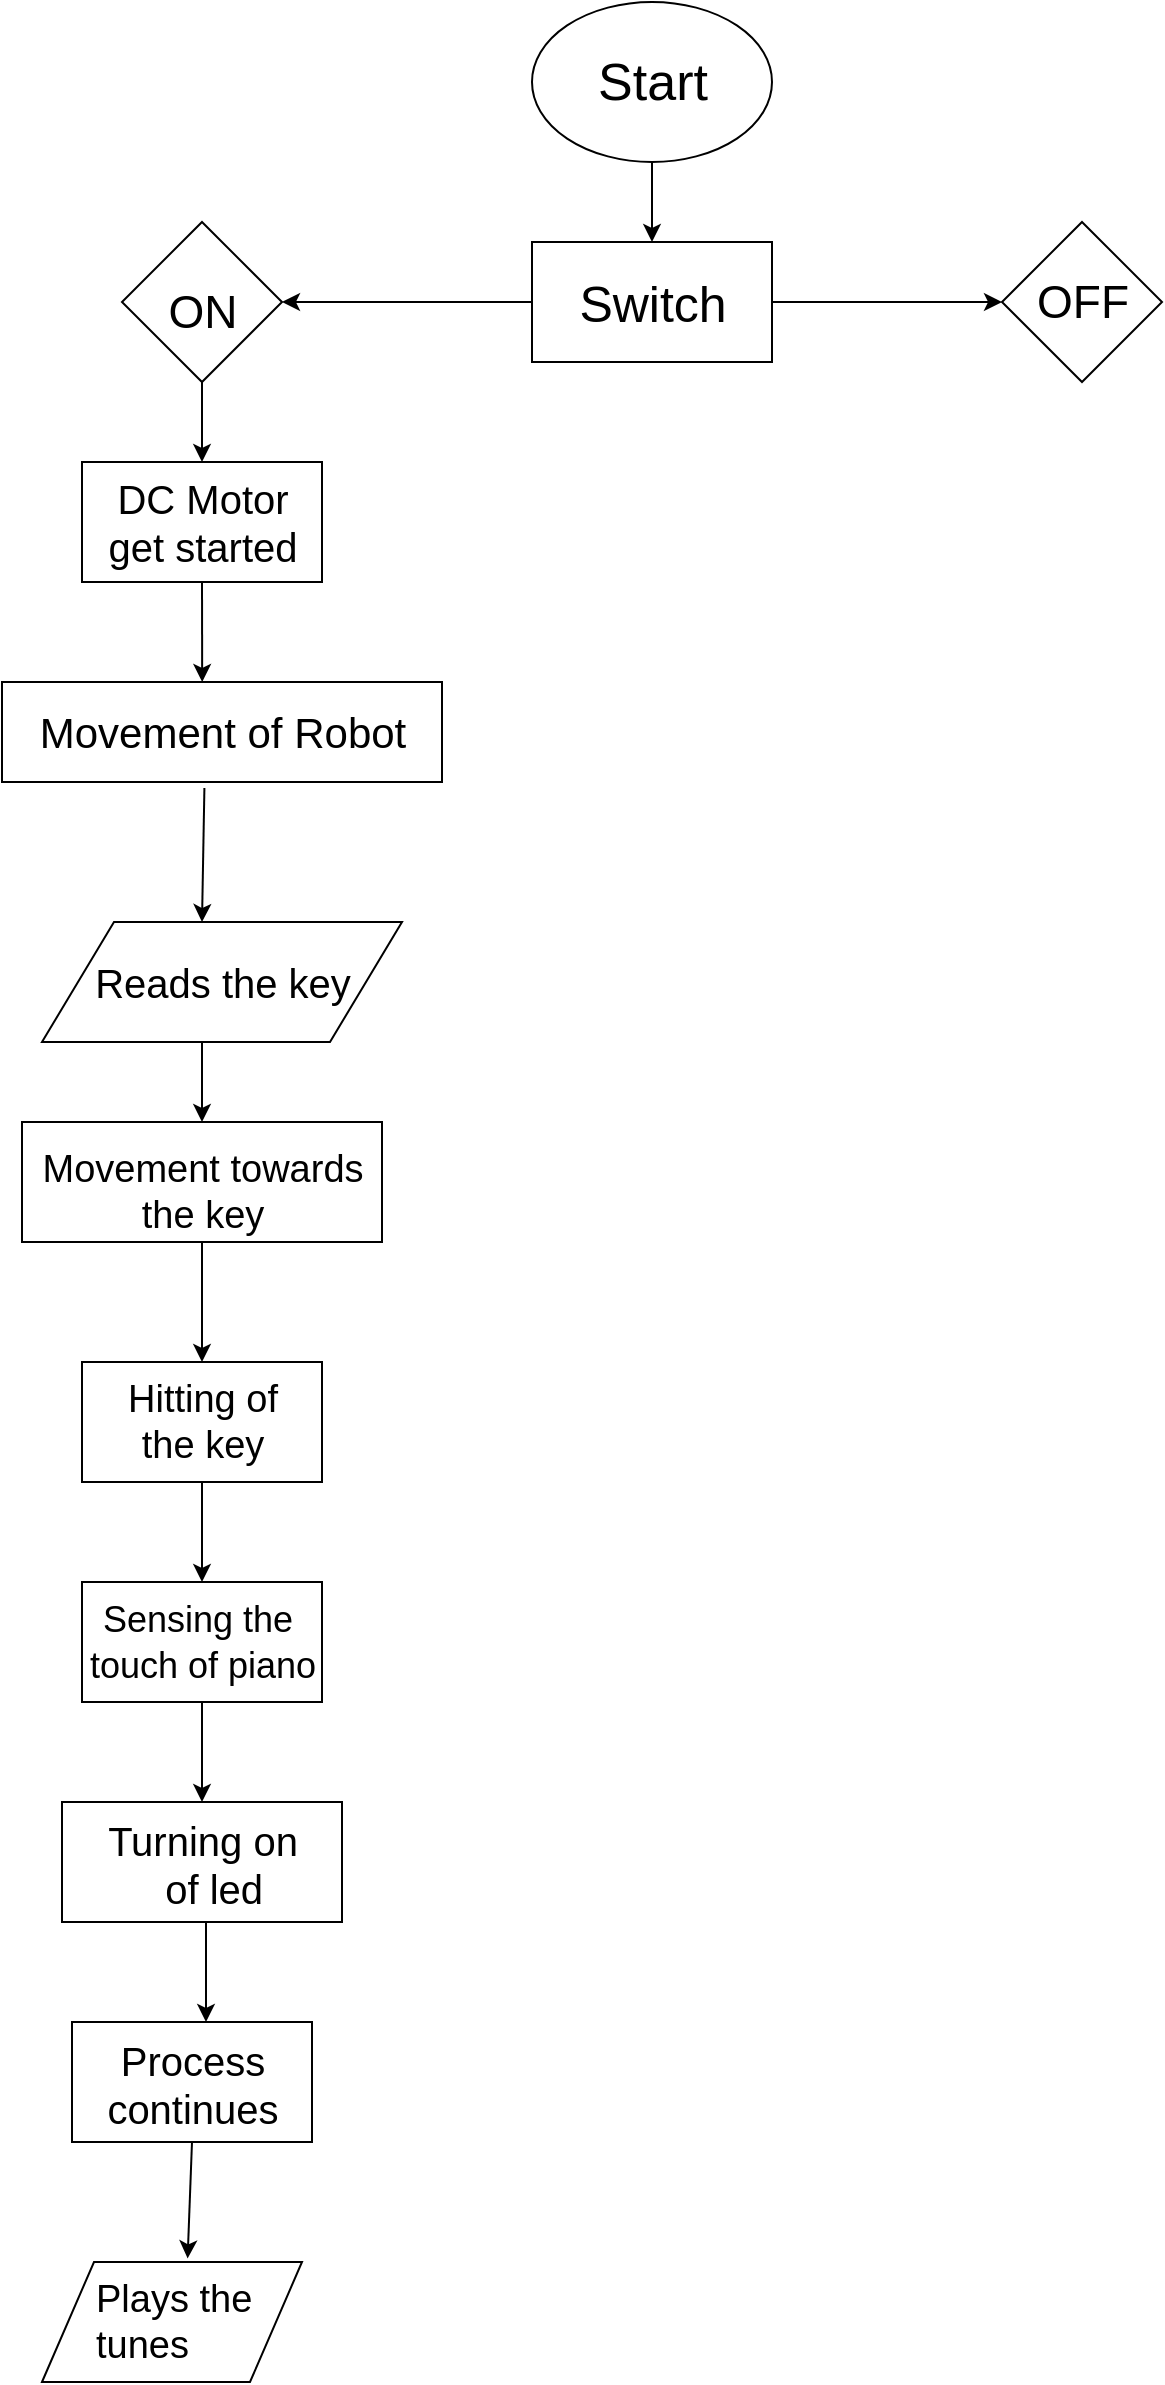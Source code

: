<mxfile version="10.4.1" type="github"><diagram id="y8ejBSxEkf52JbwrrVkS" name="Page-1"><mxGraphModel dx="1010" dy="582" grid="1" gridSize="10" guides="1" tooltips="1" connect="1" arrows="1" fold="1" page="1" pageScale="1" pageWidth="850" pageHeight="1100" math="0" shadow="0"><root><mxCell id="0"/><mxCell id="1" parent="0"/><mxCell id="0h2Qf5Q1If0Q9QpODbcT-43" value="" style="shape=parallelogram;perimeter=parallelogramPerimeter;whiteSpace=wrap;html=1;fontFamily=Helvetica;fontSize=19;align=center;shadow=0;" vertex="1" parent="1"><mxGeometry x="120" y="480" width="180" height="60" as="geometry"/></mxCell><mxCell id="0h2Qf5Q1If0Q9QpODbcT-5" style="edgeStyle=orthogonalEdgeStyle;rounded=0;orthogonalLoop=1;jettySize=auto;html=1;exitX=0.5;exitY=1;exitDx=0;exitDy=0;fontFamily=Helvetica;fontSize=26;" edge="1" parent="1" source="0h2Qf5Q1If0Q9QpODbcT-1"><mxGeometry relative="1" as="geometry"><mxPoint x="425" y="140" as="targetPoint"/></mxGeometry></mxCell><mxCell id="0h2Qf5Q1If0Q9QpODbcT-1" value="" style="ellipse;whiteSpace=wrap;html=1;fontStyle=1;fontFamily=Helvetica;align=center;" vertex="1" parent="1"><mxGeometry x="365" y="20" width="120" height="80" as="geometry"/></mxCell><mxCell id="0h2Qf5Q1If0Q9QpODbcT-4" value="Start" style="text;html=1;resizable=0;autosize=1;align=center;verticalAlign=middle;points=[];fillColor=none;strokeColor=none;rounded=0;fontFamily=Helvetica;fontSize=26;" vertex="1" parent="1"><mxGeometry x="405" y="50" width="40" height="20" as="geometry"/></mxCell><mxCell id="0h2Qf5Q1If0Q9QpODbcT-8" style="rounded=0;orthogonalLoop=1;jettySize=auto;html=1;exitX=0;exitY=0.5;exitDx=0;exitDy=0;fontFamily=Helvetica;fontSize=25;" edge="1" parent="1" source="0h2Qf5Q1If0Q9QpODbcT-6"><mxGeometry relative="1" as="geometry"><mxPoint x="240" y="170" as="targetPoint"/></mxGeometry></mxCell><mxCell id="0h2Qf5Q1If0Q9QpODbcT-9" style="edgeStyle=none;rounded=0;orthogonalLoop=1;jettySize=auto;html=1;exitX=1;exitY=0.5;exitDx=0;exitDy=0;fontFamily=Helvetica;fontSize=25;" edge="1" parent="1" source="0h2Qf5Q1If0Q9QpODbcT-6"><mxGeometry relative="1" as="geometry"><mxPoint x="600" y="170" as="targetPoint"/></mxGeometry></mxCell><mxCell id="0h2Qf5Q1If0Q9QpODbcT-6" value="" style="rounded=0;whiteSpace=wrap;html=1;fontFamily=Helvetica;fontSize=26;align=center;" vertex="1" parent="1"><mxGeometry x="365" y="140" width="120" height="60" as="geometry"/></mxCell><mxCell id="0h2Qf5Q1If0Q9QpODbcT-7" value="Switch" style="text;html=1;resizable=0;autosize=1;align=center;verticalAlign=middle;points=[];fillColor=none;strokeColor=none;rounded=0;fontFamily=Helvetica;fontSize=25;" vertex="1" parent="1"><mxGeometry x="380" y="150" width="90" height="40" as="geometry"/></mxCell><mxCell id="0h2Qf5Q1If0Q9QpODbcT-17" style="edgeStyle=none;rounded=0;orthogonalLoop=1;jettySize=auto;html=1;exitX=0.5;exitY=1;exitDx=0;exitDy=0;fontFamily=Helvetica;fontSize=23;" edge="1" parent="1" source="0h2Qf5Q1If0Q9QpODbcT-10"><mxGeometry relative="1" as="geometry"><mxPoint x="200" y="250" as="targetPoint"/></mxGeometry></mxCell><mxCell id="0h2Qf5Q1If0Q9QpODbcT-10" value="" style="rhombus;whiteSpace=wrap;html=1;fontFamily=Helvetica;fontSize=25;align=center;" vertex="1" parent="1"><mxGeometry x="160" y="130" width="80" height="80" as="geometry"/></mxCell><mxCell id="0h2Qf5Q1If0Q9QpODbcT-11" value="" style="rhombus;whiteSpace=wrap;html=1;fontFamily=Helvetica;fontSize=25;align=center;" vertex="1" parent="1"><mxGeometry x="600" y="130" width="80" height="80" as="geometry"/></mxCell><mxCell id="0h2Qf5Q1If0Q9QpODbcT-14" value="OFF" style="text;html=1;resizable=0;autosize=1;align=center;verticalAlign=middle;points=[];fillColor=none;strokeColor=none;rounded=0;fontFamily=Helvetica;fontSize=23;" vertex="1" parent="1"><mxGeometry x="605" y="150" width="70" height="40" as="geometry"/></mxCell><mxCell id="0h2Qf5Q1If0Q9QpODbcT-16" value="ON" style="text;html=1;resizable=0;autosize=1;align=center;verticalAlign=middle;points=[];fillColor=none;strokeColor=none;rounded=0;fontFamily=Helvetica;fontSize=23;" vertex="1" parent="1"><mxGeometry x="175" y="160" width="50" height="30" as="geometry"/></mxCell><mxCell id="0h2Qf5Q1If0Q9QpODbcT-18" value="" style="rounded=0;whiteSpace=wrap;html=1;fontFamily=Helvetica;fontSize=18;align=center;" vertex="1" parent="1"><mxGeometry x="100" y="360" width="220" height="50" as="geometry"/></mxCell><mxCell id="0h2Qf5Q1If0Q9QpODbcT-21" style="edgeStyle=none;rounded=0;orthogonalLoop=1;jettySize=auto;html=1;entryX=0.5;entryY=0;entryDx=0;entryDy=0;fontFamily=Helvetica;fontSize=21;exitX=0.46;exitY=1.06;exitDx=0;exitDy=0;exitPerimeter=0;" edge="1" parent="1" source="0h2Qf5Q1If0Q9QpODbcT-18"><mxGeometry relative="1" as="geometry"><mxPoint x="190" y="420" as="sourcePoint"/><mxPoint x="200" y="480" as="targetPoint"/></mxGeometry></mxCell><mxCell id="0h2Qf5Q1If0Q9QpODbcT-19" value="Movement of Robot" style="text;html=1;resizable=0;autosize=1;align=center;verticalAlign=middle;points=[];fillColor=none;strokeColor=none;rounded=0;fontFamily=Helvetica;fontSize=21;" vertex="1" parent="1"><mxGeometry x="100" y="370" width="220" height="30" as="geometry"/></mxCell><mxCell id="0h2Qf5Q1If0Q9QpODbcT-29" style="edgeStyle=none;rounded=0;orthogonalLoop=1;jettySize=auto;html=1;fontFamily=Helvetica;fontSize=20;" edge="1" parent="1"><mxGeometry relative="1" as="geometry"><mxPoint x="200" y="580" as="targetPoint"/><mxPoint x="200" y="540" as="sourcePoint"/></mxGeometry></mxCell><mxCell id="0h2Qf5Q1If0Q9QpODbcT-22" value="Reads the key" style="text;html=1;resizable=0;autosize=1;align=center;verticalAlign=middle;points=[];fillColor=none;strokeColor=none;rounded=0;fontFamily=Helvetica;fontSize=20;" vertex="1" parent="1"><mxGeometry x="135" y="495" width="150" height="30" as="geometry"/></mxCell><mxCell id="0h2Qf5Q1If0Q9QpODbcT-25" value="" style="rounded=0;whiteSpace=wrap;html=1;fontFamily=Helvetica;fontSize=21;align=center;" vertex="1" parent="1"><mxGeometry x="140" y="250" width="120" height="60" as="geometry"/></mxCell><mxCell id="0h2Qf5Q1If0Q9QpODbcT-26" value="DC Motor &lt;br style=&quot;font-size: 20px;&quot;&gt;get started" style="text;html=1;resizable=0;autosize=1;align=center;verticalAlign=middle;points=[];fillColor=none;strokeColor=none;rounded=0;fontFamily=Helvetica;fontSize=20;" vertex="1" parent="1"><mxGeometry x="145" y="250" width="110" height="60" as="geometry"/></mxCell><mxCell id="0h2Qf5Q1If0Q9QpODbcT-27" style="edgeStyle=none;rounded=0;orthogonalLoop=1;jettySize=auto;html=1;exitX=0.5;exitY=1;exitDx=0;exitDy=0;fontFamily=Helvetica;fontSize=23;entryX=0.455;entryY=0;entryDx=0;entryDy=0;entryPerimeter=0;" edge="1" parent="1" target="0h2Qf5Q1If0Q9QpODbcT-18"><mxGeometry relative="1" as="geometry"><mxPoint x="200" y="350" as="targetPoint"/><mxPoint x="200" y="310" as="sourcePoint"/></mxGeometry></mxCell><mxCell id="0h2Qf5Q1If0Q9QpODbcT-30" value="" style="rounded=0;whiteSpace=wrap;html=1;fontFamily=Helvetica;fontSize=20;align=center;" vertex="1" parent="1"><mxGeometry x="110" y="580" width="180" height="60" as="geometry"/></mxCell><mxCell id="0h2Qf5Q1If0Q9QpODbcT-32" style="edgeStyle=none;rounded=0;orthogonalLoop=1;jettySize=auto;html=1;fontFamily=Helvetica;fontSize=19;" edge="1" parent="1" source="0h2Qf5Q1If0Q9QpODbcT-31"><mxGeometry relative="1" as="geometry"><mxPoint x="200" y="700" as="targetPoint"/></mxGeometry></mxCell><mxCell id="0h2Qf5Q1If0Q9QpODbcT-31" value="Movement towards&lt;br style=&quot;font-size: 19px;&quot;&gt;the key&lt;br style=&quot;font-size: 19px;&quot;&gt;" style="text;html=1;resizable=0;autosize=1;align=center;verticalAlign=middle;points=[];fillColor=none;strokeColor=none;rounded=0;fontFamily=Helvetica;fontSize=19;" vertex="1" parent="1"><mxGeometry x="110" y="590" width="180" height="50" as="geometry"/></mxCell><mxCell id="0h2Qf5Q1If0Q9QpODbcT-36" style="edgeStyle=none;rounded=0;orthogonalLoop=1;jettySize=auto;html=1;exitX=0.5;exitY=1;exitDx=0;exitDy=0;fontFamily=Helvetica;fontSize=19;" edge="1" parent="1" source="0h2Qf5Q1If0Q9QpODbcT-33" target="0h2Qf5Q1If0Q9QpODbcT-37"><mxGeometry relative="1" as="geometry"><mxPoint x="200" y="810" as="targetPoint"/></mxGeometry></mxCell><mxCell id="0h2Qf5Q1If0Q9QpODbcT-33" value="" style="rounded=0;whiteSpace=wrap;html=1;fontFamily=Helvetica;fontSize=19;align=center;" vertex="1" parent="1"><mxGeometry x="140" y="700" width="120" height="60" as="geometry"/></mxCell><mxCell id="0h2Qf5Q1If0Q9QpODbcT-34" value="Hitting of&lt;br&gt;the key&lt;br&gt;" style="text;html=1;resizable=0;autosize=1;align=center;verticalAlign=middle;points=[];fillColor=none;strokeColor=none;rounded=0;fontFamily=Helvetica;fontSize=19;" vertex="1" parent="1"><mxGeometry x="155" y="705" width="90" height="50" as="geometry"/></mxCell><mxCell id="0h2Qf5Q1If0Q9QpODbcT-37" value="" style="rounded=0;whiteSpace=wrap;html=1;" vertex="1" parent="1"><mxGeometry x="140" y="810" width="120" height="60" as="geometry"/></mxCell><mxCell id="0h2Qf5Q1If0Q9QpODbcT-40" style="edgeStyle=none;rounded=0;orthogonalLoop=1;jettySize=auto;html=1;fontFamily=Helvetica;fontSize=19;exitX=0.5;exitY=1;exitDx=0;exitDy=0;" edge="1" parent="1" source="0h2Qf5Q1If0Q9QpODbcT-37"><mxGeometry relative="1" as="geometry"><mxPoint x="202" y="880" as="sourcePoint"/><mxPoint x="200" y="920" as="targetPoint"/></mxGeometry></mxCell><mxCell id="0h2Qf5Q1If0Q9QpODbcT-38" value="&lt;font style=&quot;font-size: 18px&quot;&gt;Sensing the&amp;nbsp;&lt;br&gt;touch of piano&lt;/font&gt;&lt;br&gt;" style="text;html=1;resizable=0;autosize=1;align=center;verticalAlign=middle;points=[];fillColor=none;strokeColor=none;rounded=0;fontFamily=Helvetica;fontSize=19;" vertex="1" parent="1"><mxGeometry x="135" y="815" width="130" height="50" as="geometry"/></mxCell><mxCell id="0h2Qf5Q1If0Q9QpODbcT-39" value="" style="rounded=0;whiteSpace=wrap;html=1;fontFamily=Helvetica;fontSize=19;align=center;" vertex="1" parent="1"><mxGeometry x="130" y="920" width="140" height="60" as="geometry"/></mxCell><mxCell id="0h2Qf5Q1If0Q9QpODbcT-46" style="edgeStyle=none;rounded=0;orthogonalLoop=1;jettySize=auto;html=1;fontFamily=Helvetica;fontSize=20;" edge="1" parent="1"><mxGeometry relative="1" as="geometry"><mxPoint x="202" y="980" as="sourcePoint"/><mxPoint x="202" y="1030" as="targetPoint"/><Array as="points"/></mxGeometry></mxCell><mxCell id="0h2Qf5Q1If0Q9QpODbcT-44" value="Turning on &lt;br&gt;&amp;nbsp; &amp;nbsp;of led&amp;nbsp;" style="text;html=1;resizable=0;points=[];autosize=1;align=center;verticalAlign=top;spacingTop=-4;fontSize=20;fontFamily=Helvetica;" vertex="1" parent="1"><mxGeometry x="140" y="925" width="120" height="50" as="geometry"/></mxCell><mxCell id="0h2Qf5Q1If0Q9QpODbcT-51" style="edgeStyle=none;rounded=0;orthogonalLoop=1;jettySize=auto;html=1;exitX=0.5;exitY=1;exitDx=0;exitDy=0;entryX=0.56;entryY=-0.03;entryDx=0;entryDy=0;entryPerimeter=0;fontFamily=Helvetica;fontSize=20;" edge="1" parent="1" source="0h2Qf5Q1If0Q9QpODbcT-45" target="0h2Qf5Q1If0Q9QpODbcT-50"><mxGeometry relative="1" as="geometry"/></mxCell><mxCell id="0h2Qf5Q1If0Q9QpODbcT-45" value="" style="rounded=0;whiteSpace=wrap;html=1;shadow=0;fontFamily=Helvetica;fontSize=20;align=center;" vertex="1" parent="1"><mxGeometry x="135" y="1030" width="120" height="60" as="geometry"/></mxCell><mxCell id="0h2Qf5Q1If0Q9QpODbcT-48" value="Process &lt;br&gt;continues" style="text;html=1;resizable=0;points=[];autosize=1;align=center;verticalAlign=top;spacingTop=-4;fontSize=20;fontFamily=Helvetica;" vertex="1" parent="1"><mxGeometry x="145" y="1035" width="100" height="50" as="geometry"/></mxCell><mxCell id="0h2Qf5Q1If0Q9QpODbcT-50" value="" style="shape=parallelogram;perimeter=parallelogramPerimeter;whiteSpace=wrap;html=1;shadow=0;fontFamily=Helvetica;fontSize=20;align=center;" vertex="1" parent="1"><mxGeometry x="120" y="1150" width="130" height="60" as="geometry"/></mxCell><mxCell id="0h2Qf5Q1If0Q9QpODbcT-52" value="Plays the&lt;br style=&quot;font-size: 19px;&quot;&gt;tunes&lt;br style=&quot;font-size: 19px;&quot;&gt;" style="text;html=1;resizable=0;points=[];autosize=1;align=left;verticalAlign=top;spacingTop=-4;fontSize=19;fontFamily=Helvetica;" vertex="1" parent="1"><mxGeometry x="145" y="1155" width="100" height="50" as="geometry"/></mxCell></root></mxGraphModel></diagram></mxfile>